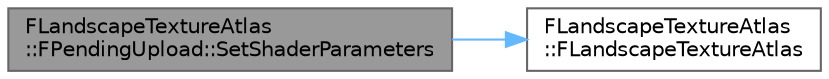 digraph "FLandscapeTextureAtlas::FPendingUpload::SetShaderParameters"
{
 // INTERACTIVE_SVG=YES
 // LATEX_PDF_SIZE
  bgcolor="transparent";
  edge [fontname=Helvetica,fontsize=10,labelfontname=Helvetica,labelfontsize=10];
  node [fontname=Helvetica,fontsize=10,shape=box,height=0.2,width=0.4];
  rankdir="LR";
  Node1 [id="Node000001",label="FLandscapeTextureAtlas\l::FPendingUpload::SetShaderParameters",height=0.2,width=0.4,color="gray40", fillcolor="grey60", style="filled", fontcolor="black",tooltip=" "];
  Node1 -> Node2 [id="edge1_Node000001_Node000002",color="steelblue1",style="solid",tooltip=" "];
  Node2 [id="Node000002",label="FLandscapeTextureAtlas\l::FLandscapeTextureAtlas",height=0.2,width=0.4,color="grey40", fillcolor="white", style="filled",URL="$dd/d9f/classFLandscapeTextureAtlas.html#a584930fbf60ddec6a300eadf149effd3",tooltip=" "];
}
